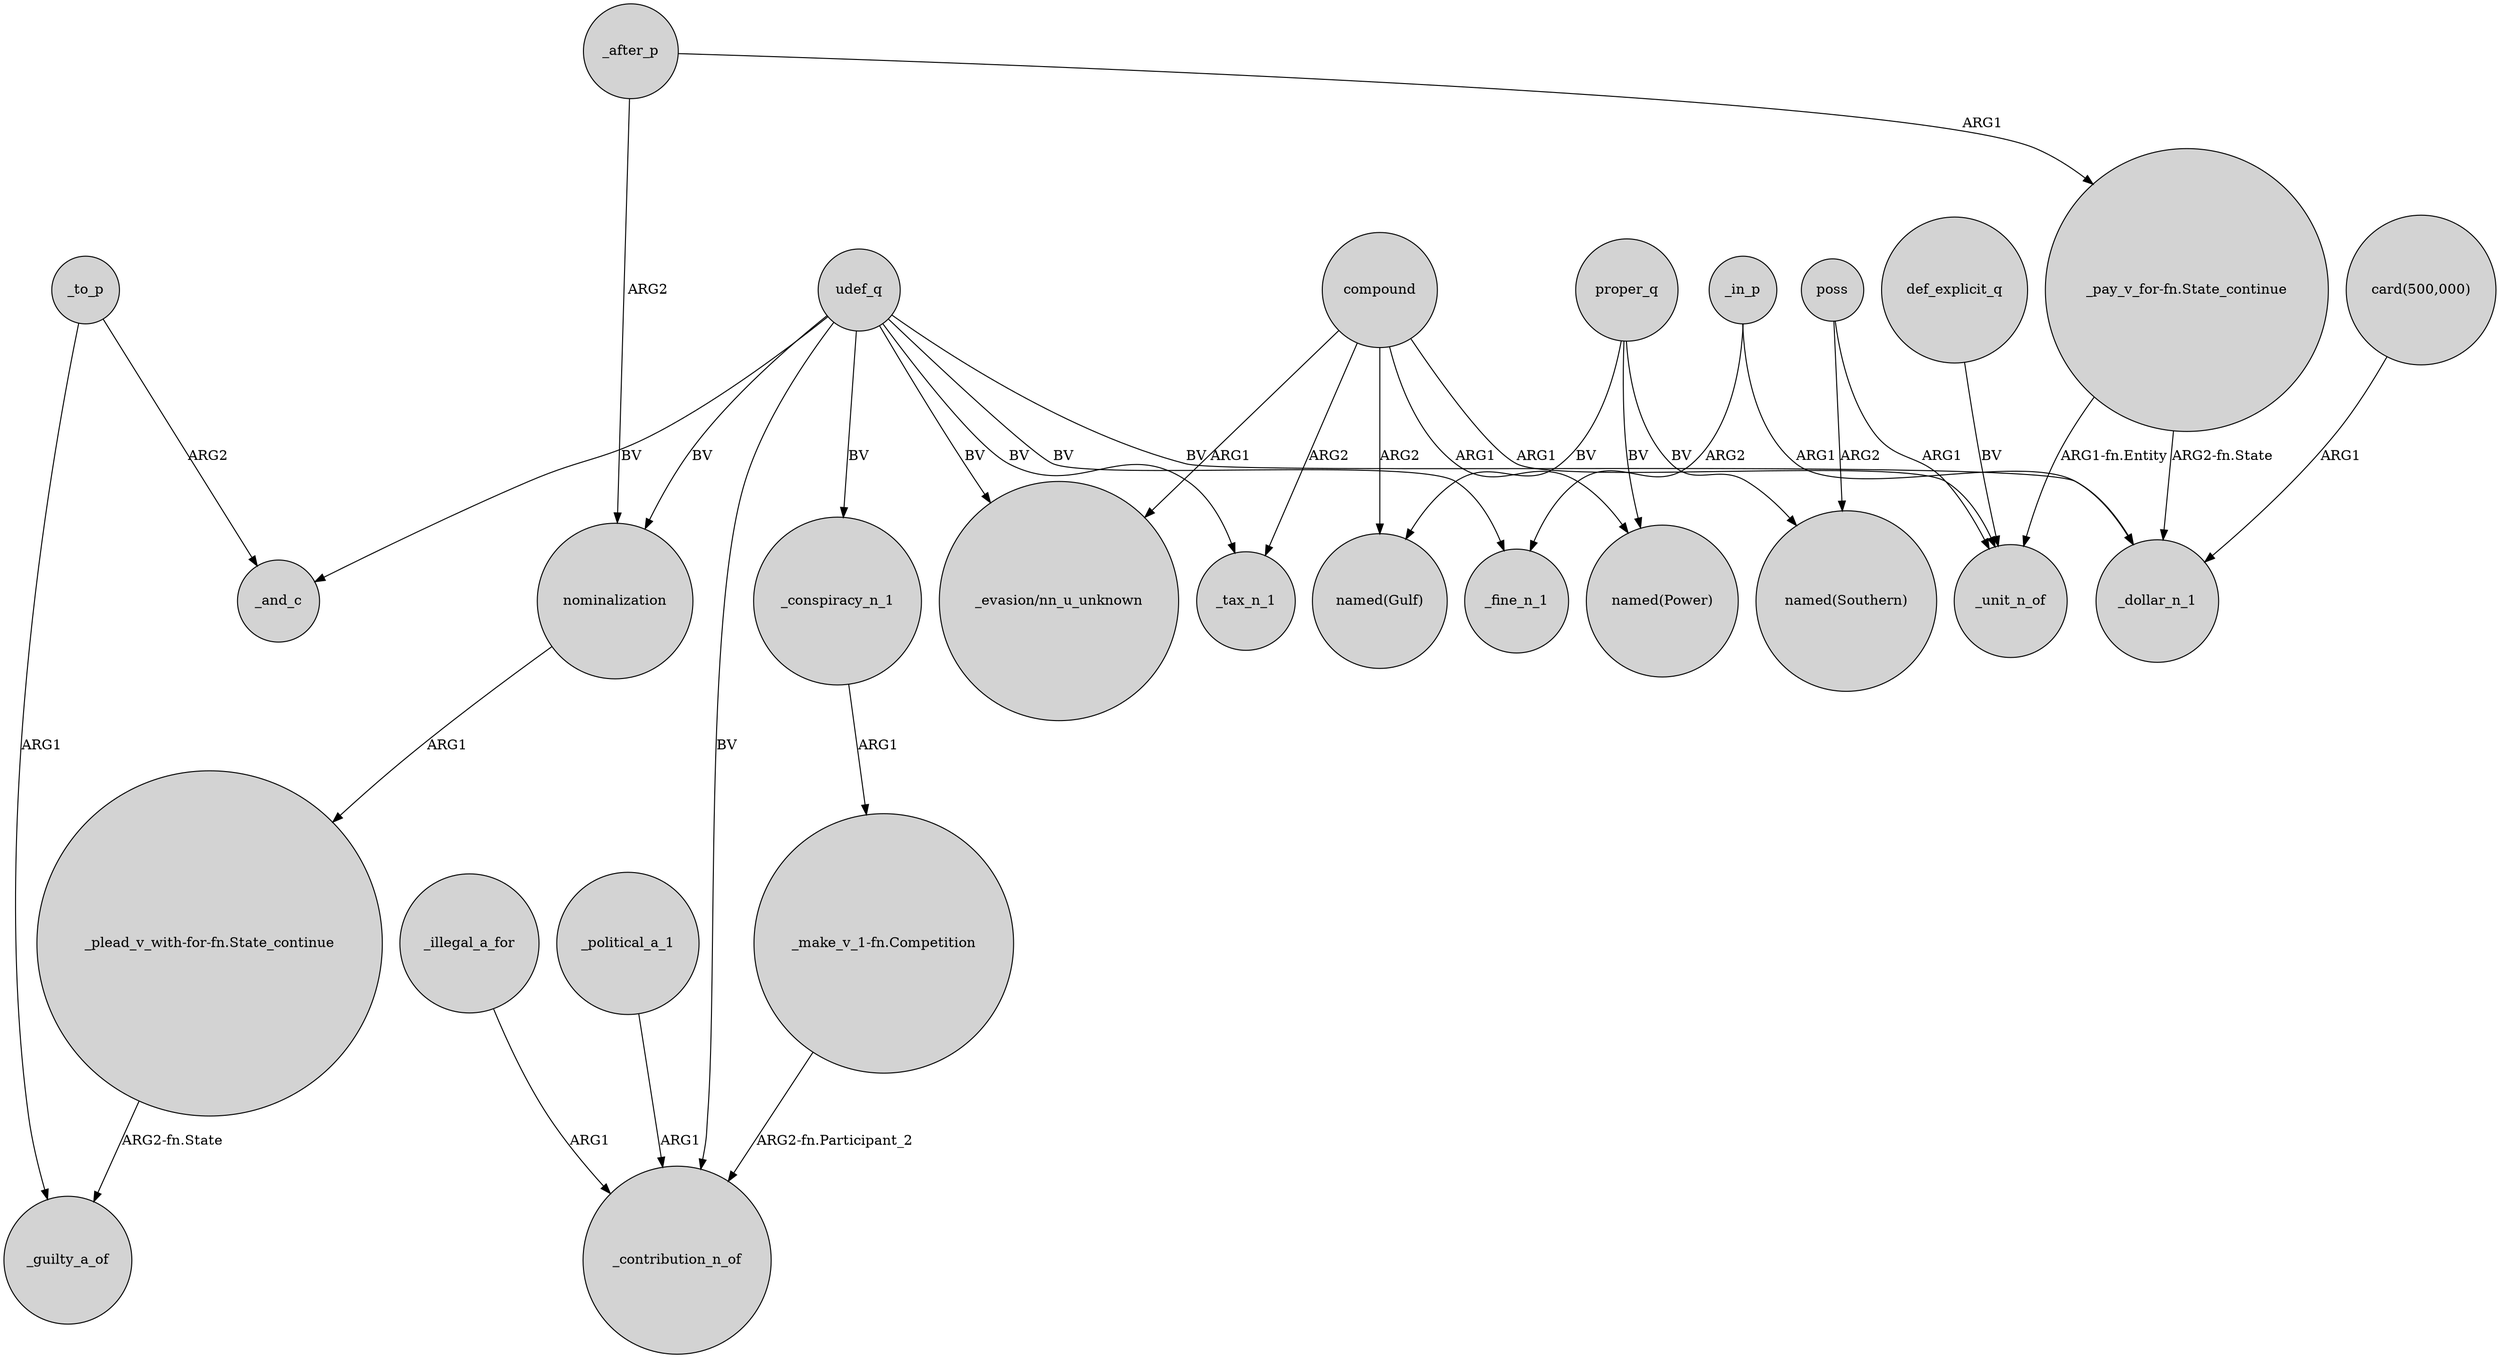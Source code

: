 digraph {
	node [shape=circle style=filled]
	_after_p -> "_pay_v_for-fn.State_continue" [label=ARG1]
	"_make_v_1-fn.Competition" -> _contribution_n_of [label="ARG2-fn.Participant_2"]
	udef_q -> nominalization [label=BV]
	_conspiracy_n_1 -> "_make_v_1-fn.Competition" [label=ARG1]
	udef_q -> _tax_n_1 [label=BV]
	compound -> "named(Power)" [label=ARG1]
	nominalization -> "_plead_v_with-for-fn.State_continue" [label=ARG1]
	_to_p -> _guilty_a_of [label=ARG1]
	udef_q -> "_evasion/nn_u_unknown" [label=BV]
	udef_q -> _and_c [label=BV]
	poss -> "named(Southern)" [label=ARG2]
	proper_q -> "named(Gulf)" [label=BV]
	"_pay_v_for-fn.State_continue" -> _dollar_n_1 [label="ARG2-fn.State"]
	_after_p -> nominalization [label=ARG2]
	_in_p -> _dollar_n_1 [label=ARG1]
	compound -> "_evasion/nn_u_unknown" [label=ARG1]
	def_explicit_q -> _unit_n_of [label=BV]
	_in_p -> _fine_n_1 [label=ARG2]
	_to_p -> _and_c [label=ARG2]
	compound -> _tax_n_1 [label=ARG2]
	udef_q -> _dollar_n_1 [label=BV]
	udef_q -> _contribution_n_of [label=BV]
	"_plead_v_with-for-fn.State_continue" -> _guilty_a_of [label="ARG2-fn.State"]
	proper_q -> "named(Power)" [label=BV]
	"card(500,000)" -> _dollar_n_1 [label=ARG1]
	_illegal_a_for -> _contribution_n_of [label=ARG1]
	"_pay_v_for-fn.State_continue" -> _unit_n_of [label="ARG1-fn.Entity"]
	poss -> _unit_n_of [label=ARG1]
	compound -> _unit_n_of [label=ARG1]
	udef_q -> _conspiracy_n_1 [label=BV]
	udef_q -> _fine_n_1 [label=BV]
	proper_q -> "named(Southern)" [label=BV]
	_political_a_1 -> _contribution_n_of [label=ARG1]
	compound -> "named(Gulf)" [label=ARG2]
}

